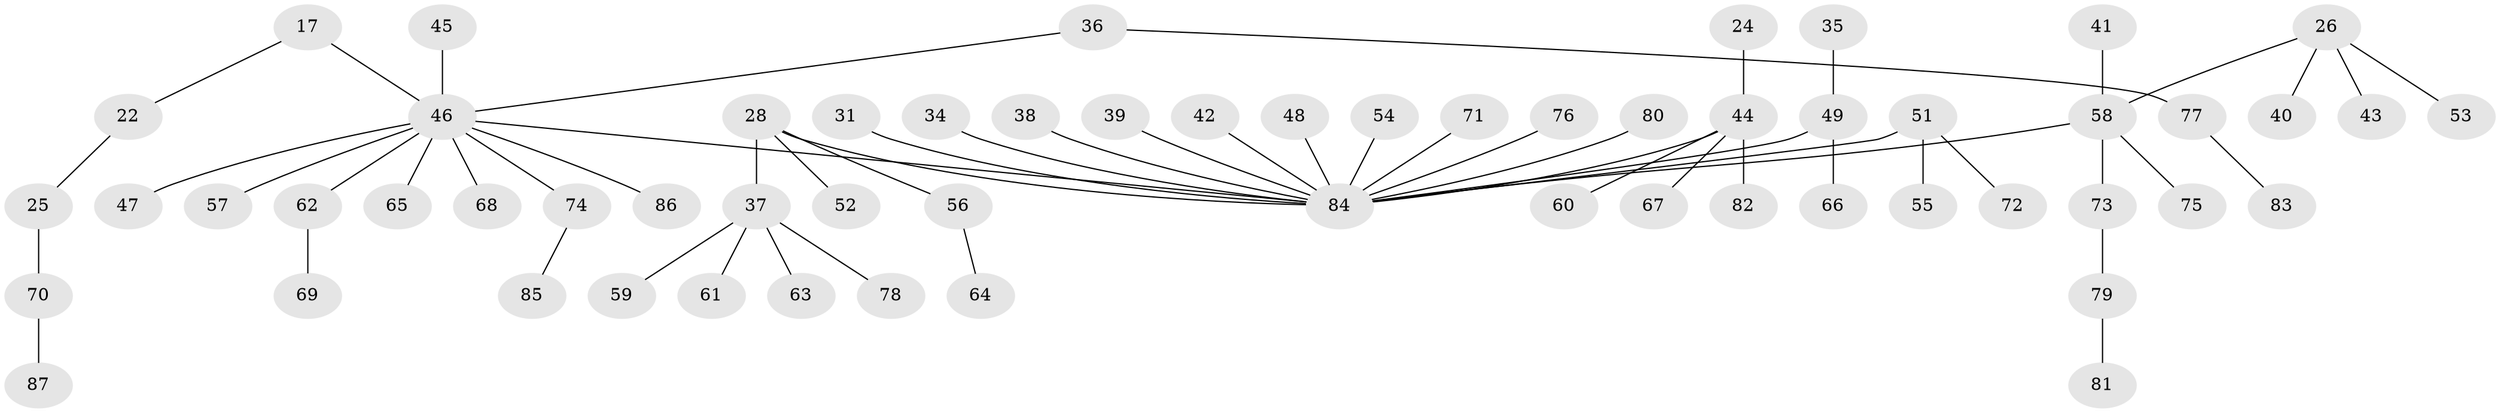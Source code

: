 // original degree distribution, {5: 0.022988505747126436, 4: 0.05747126436781609, 3: 0.10344827586206896, 7: 0.011494252873563218, 2: 0.26436781609195403, 6: 0.034482758620689655, 1: 0.5057471264367817}
// Generated by graph-tools (version 1.1) at 2025/56/03/04/25 21:56:53]
// undirected, 60 vertices, 59 edges
graph export_dot {
graph [start="1"]
  node [color=gray90,style=filled];
  17;
  22;
  24;
  25;
  26;
  28 [super="+13+7+14+21"];
  31;
  34;
  35;
  36;
  37;
  38;
  39;
  40;
  41;
  42;
  43;
  44 [super="+1+6+19"];
  45;
  46 [super="+12+23+32+33"];
  47;
  48;
  49 [super="+10"];
  51 [super="+50"];
  52;
  53;
  54;
  55;
  56;
  57;
  58 [super="+20"];
  59;
  60;
  61;
  62;
  63;
  64;
  65;
  66;
  67;
  68;
  69;
  70;
  71;
  72;
  73;
  74 [super="+30"];
  75;
  76;
  77;
  78;
  79;
  80;
  81;
  82;
  83;
  84 [super="+4+3+9+27+29"];
  85;
  86;
  87;
  17 -- 22;
  17 -- 46;
  22 -- 25;
  24 -- 44;
  25 -- 70;
  26 -- 40;
  26 -- 43;
  26 -- 53;
  26 -- 58;
  28 -- 37;
  28 -- 52;
  28 -- 56;
  28 -- 84;
  31 -- 84;
  34 -- 84;
  35 -- 49;
  36 -- 77;
  36 -- 46;
  37 -- 59;
  37 -- 61;
  37 -- 63;
  37 -- 78;
  38 -- 84;
  39 -- 84;
  41 -- 58;
  42 -- 84;
  44 -- 67;
  44 -- 60;
  44 -- 84;
  44 -- 82;
  45 -- 46;
  46 -- 57;
  46 -- 86;
  46 -- 84;
  46 -- 74;
  46 -- 68;
  46 -- 47;
  46 -- 62;
  46 -- 65;
  48 -- 84;
  49 -- 66;
  49 -- 84;
  51 -- 72;
  51 -- 84;
  51 -- 55;
  54 -- 84;
  56 -- 64;
  58 -- 73;
  58 -- 75;
  58 -- 84;
  62 -- 69;
  70 -- 87;
  71 -- 84;
  73 -- 79;
  74 -- 85;
  76 -- 84;
  77 -- 83;
  79 -- 81;
  80 -- 84;
}
